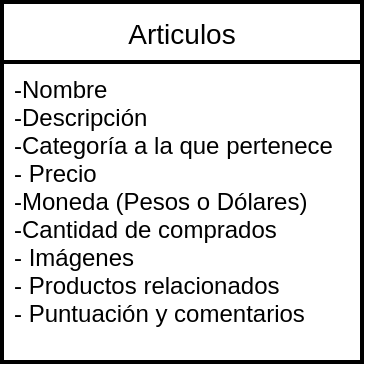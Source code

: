 <mxfile version="14.9.5" type="github">
  <diagram id="R2lEEEUBdFMjLlhIrx00" name="Page-1">
    <mxGraphModel dx="868" dy="450" grid="1" gridSize="10" guides="1" tooltips="1" connect="1" arrows="1" fold="1" page="1" pageScale="1" pageWidth="850" pageHeight="1100" math="0" shadow="0" extFonts="Permanent Marker^https://fonts.googleapis.com/css?family=Permanent+Marker">
      <root>
        <mxCell id="0" />
        <mxCell id="1" parent="0" />
        <mxCell id="5eVXbULbvuUyw98SHxzi-13" value="Articulos" style="swimlane;childLayout=stackLayout;horizontal=1;startSize=30;horizontalStack=0;rounded=0;fontSize=14;fontStyle=0;strokeWidth=2;resizeParent=0;resizeLast=1;shadow=0;dashed=0;align=center;sketch=0;" vertex="1" parent="1">
          <mxGeometry x="130" y="80" width="180" height="180" as="geometry" />
        </mxCell>
        <mxCell id="5eVXbULbvuUyw98SHxzi-14" value="-Nombre&#xa;-Descripción&#xa;-Categoría a la que pertenece&#xa;- Precio&#xa;-Moneda (Pesos o Dólares)&#xa;-Cantidad de comprados&#xa;- Imágenes&#xa;- Productos relacionados&#xa;- Puntuación y comentarios" style="align=left;strokeColor=none;fillColor=none;spacingLeft=4;fontSize=12;verticalAlign=top;resizable=0;rotatable=0;part=1;" vertex="1" parent="5eVXbULbvuUyw98SHxzi-13">
          <mxGeometry y="30" width="180" height="150" as="geometry" />
        </mxCell>
      </root>
    </mxGraphModel>
  </diagram>
</mxfile>
